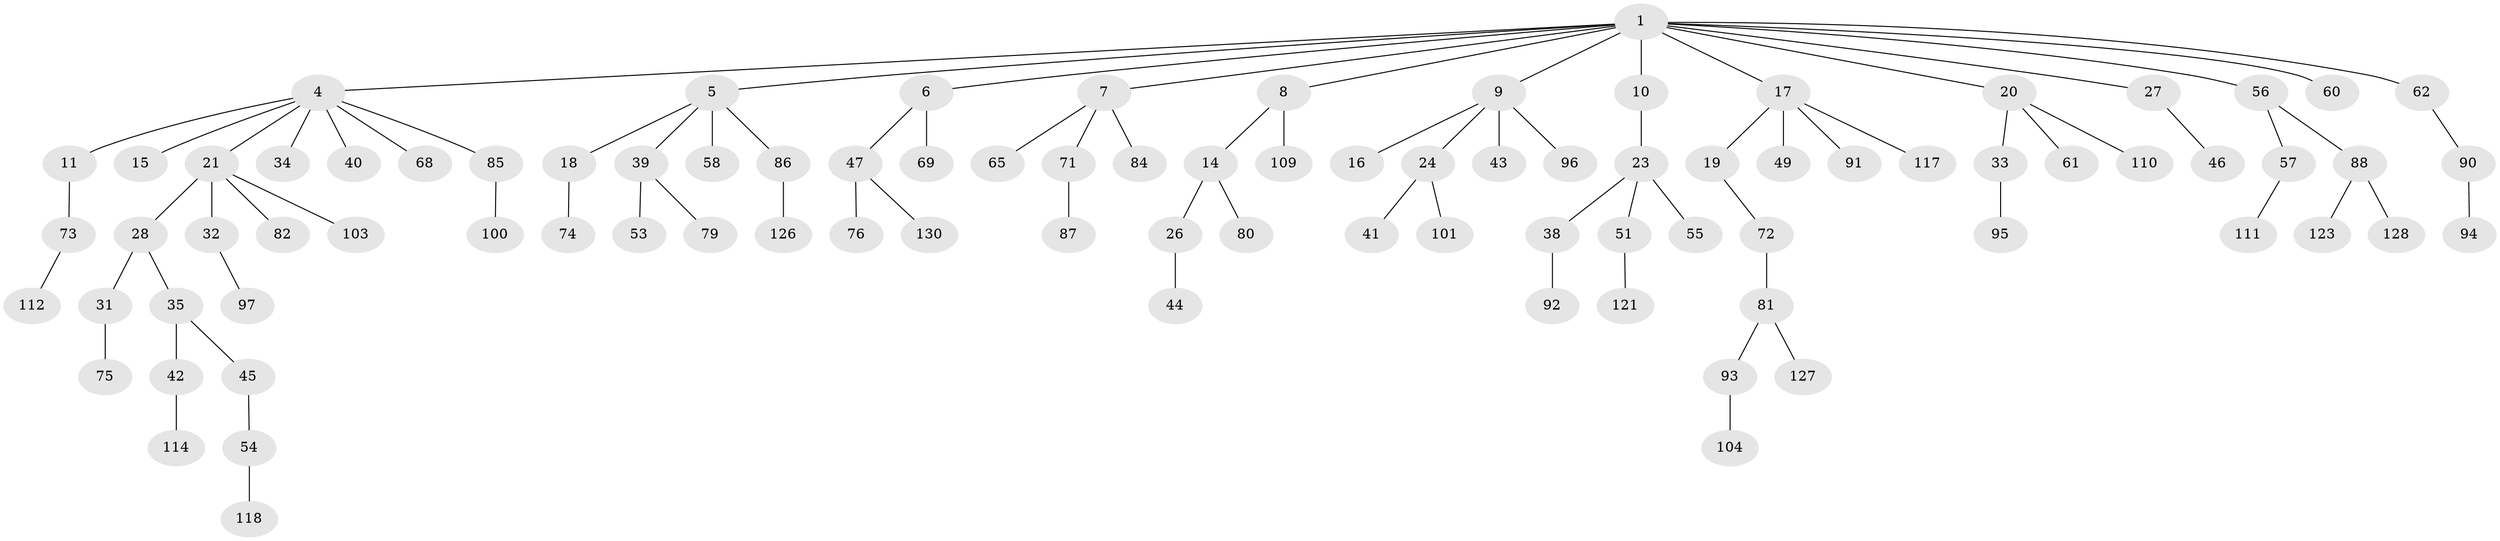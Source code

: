 // original degree distribution, {4: 0.06870229007633588, 8: 0.015267175572519083, 3: 0.16030534351145037, 2: 0.22137404580152673, 5: 0.022900763358778626, 1: 0.5038167938931297, 6: 0.007633587786259542}
// Generated by graph-tools (version 1.1) at 2025/19/03/04/25 18:19:07]
// undirected, 91 vertices, 90 edges
graph export_dot {
graph [start="1"]
  node [color=gray90,style=filled];
  1 [super="+2+3+37"];
  4;
  5 [super="+25"];
  6;
  7 [super="+12+13+113"];
  8;
  9 [super="+30"];
  10;
  11 [super="+48"];
  14;
  15 [super="+29"];
  16;
  17 [super="+77+125+59"];
  18;
  19;
  20;
  21 [super="+22+66"];
  23;
  24 [super="+64"];
  26;
  27;
  28 [super="+89"];
  31 [super="+67"];
  32;
  33;
  34;
  35;
  38 [super="+78"];
  39;
  40;
  41;
  42;
  43;
  44;
  45 [super="+52"];
  46;
  47;
  49;
  51;
  53;
  54;
  55;
  56 [super="+99"];
  57;
  58;
  60;
  61 [super="+70"];
  62;
  65;
  68;
  69 [super="+107"];
  71;
  72;
  73;
  74;
  75;
  76;
  79;
  80;
  81;
  82;
  84;
  85 [super="+98+116"];
  86;
  87;
  88;
  90 [super="+108"];
  91;
  92;
  93;
  94;
  95;
  96;
  97;
  100 [super="+131"];
  101;
  103;
  104;
  109;
  110;
  111;
  112;
  114;
  117;
  118;
  121 [super="+122"];
  123;
  126;
  127;
  128;
  130;
  1 -- 60;
  1 -- 4;
  1 -- 5;
  1 -- 7;
  1 -- 8;
  1 -- 10;
  1 -- 17;
  1 -- 27;
  1 -- 20;
  1 -- 9;
  1 -- 6;
  1 -- 56;
  1 -- 62;
  4 -- 11;
  4 -- 15;
  4 -- 21;
  4 -- 34;
  4 -- 40;
  4 -- 68;
  4 -- 85;
  5 -- 18;
  5 -- 58;
  5 -- 86;
  5 -- 39;
  6 -- 47;
  6 -- 69;
  7 -- 65;
  7 -- 84;
  7 -- 71;
  8 -- 14;
  8 -- 109;
  9 -- 16;
  9 -- 24;
  9 -- 96;
  9 -- 43;
  10 -- 23;
  11 -- 73;
  14 -- 26;
  14 -- 80;
  17 -- 19;
  17 -- 49;
  17 -- 91;
  17 -- 117;
  18 -- 74;
  19 -- 72;
  20 -- 33;
  20 -- 61;
  20 -- 110;
  21 -- 32;
  21 -- 82;
  21 -- 28;
  21 -- 103;
  23 -- 38;
  23 -- 51;
  23 -- 55;
  24 -- 41;
  24 -- 101;
  26 -- 44;
  27 -- 46;
  28 -- 31;
  28 -- 35;
  31 -- 75;
  32 -- 97;
  33 -- 95;
  35 -- 42;
  35 -- 45;
  38 -- 92;
  39 -- 53;
  39 -- 79;
  42 -- 114;
  45 -- 54;
  47 -- 76;
  47 -- 130;
  51 -- 121;
  54 -- 118;
  56 -- 57;
  56 -- 88;
  57 -- 111;
  62 -- 90;
  71 -- 87;
  72 -- 81;
  73 -- 112;
  81 -- 93;
  81 -- 127;
  85 -- 100;
  86 -- 126;
  88 -- 123;
  88 -- 128;
  90 -- 94;
  93 -- 104;
}
